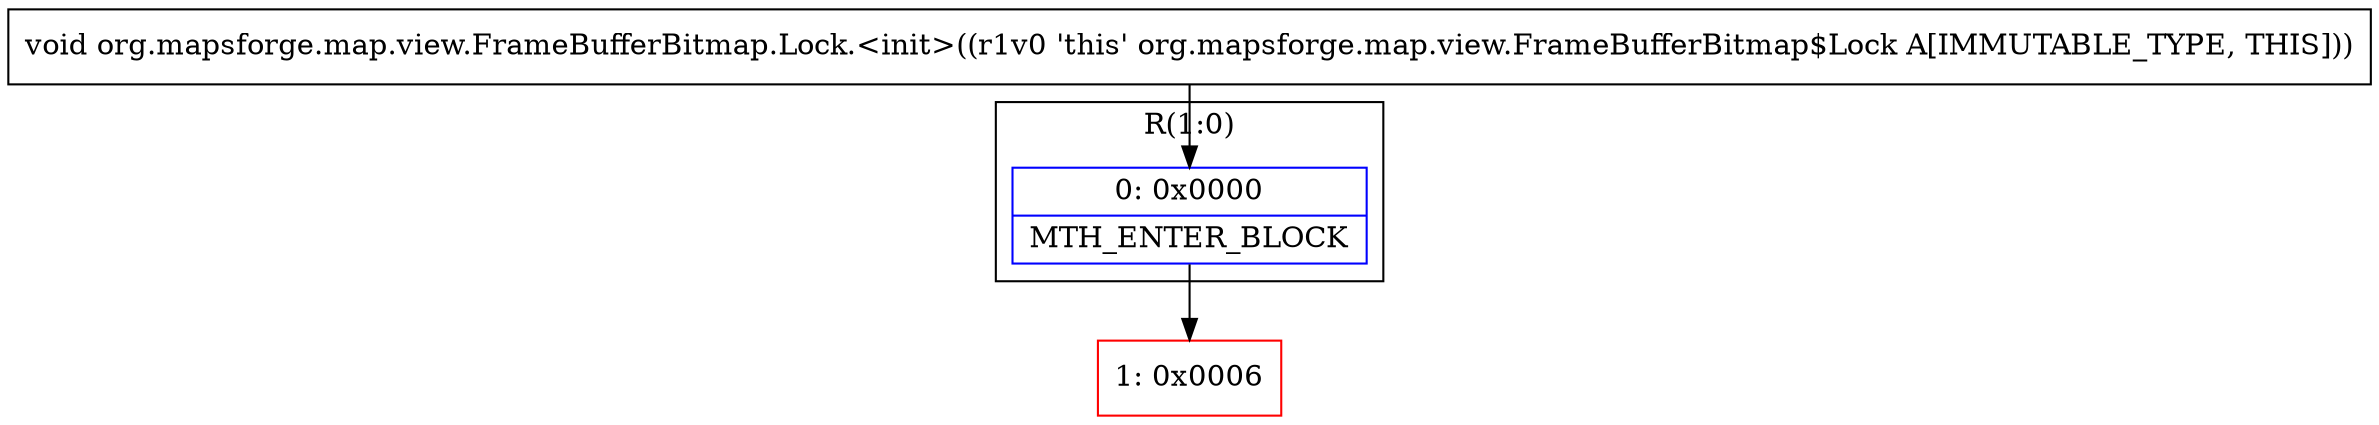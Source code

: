 digraph "CFG fororg.mapsforge.map.view.FrameBufferBitmap.Lock.\<init\>()V" {
subgraph cluster_Region_1363018836 {
label = "R(1:0)";
node [shape=record,color=blue];
Node_0 [shape=record,label="{0\:\ 0x0000|MTH_ENTER_BLOCK\l}"];
}
Node_1 [shape=record,color=red,label="{1\:\ 0x0006}"];
MethodNode[shape=record,label="{void org.mapsforge.map.view.FrameBufferBitmap.Lock.\<init\>((r1v0 'this' org.mapsforge.map.view.FrameBufferBitmap$Lock A[IMMUTABLE_TYPE, THIS])) }"];
MethodNode -> Node_0;
Node_0 -> Node_1;
}

